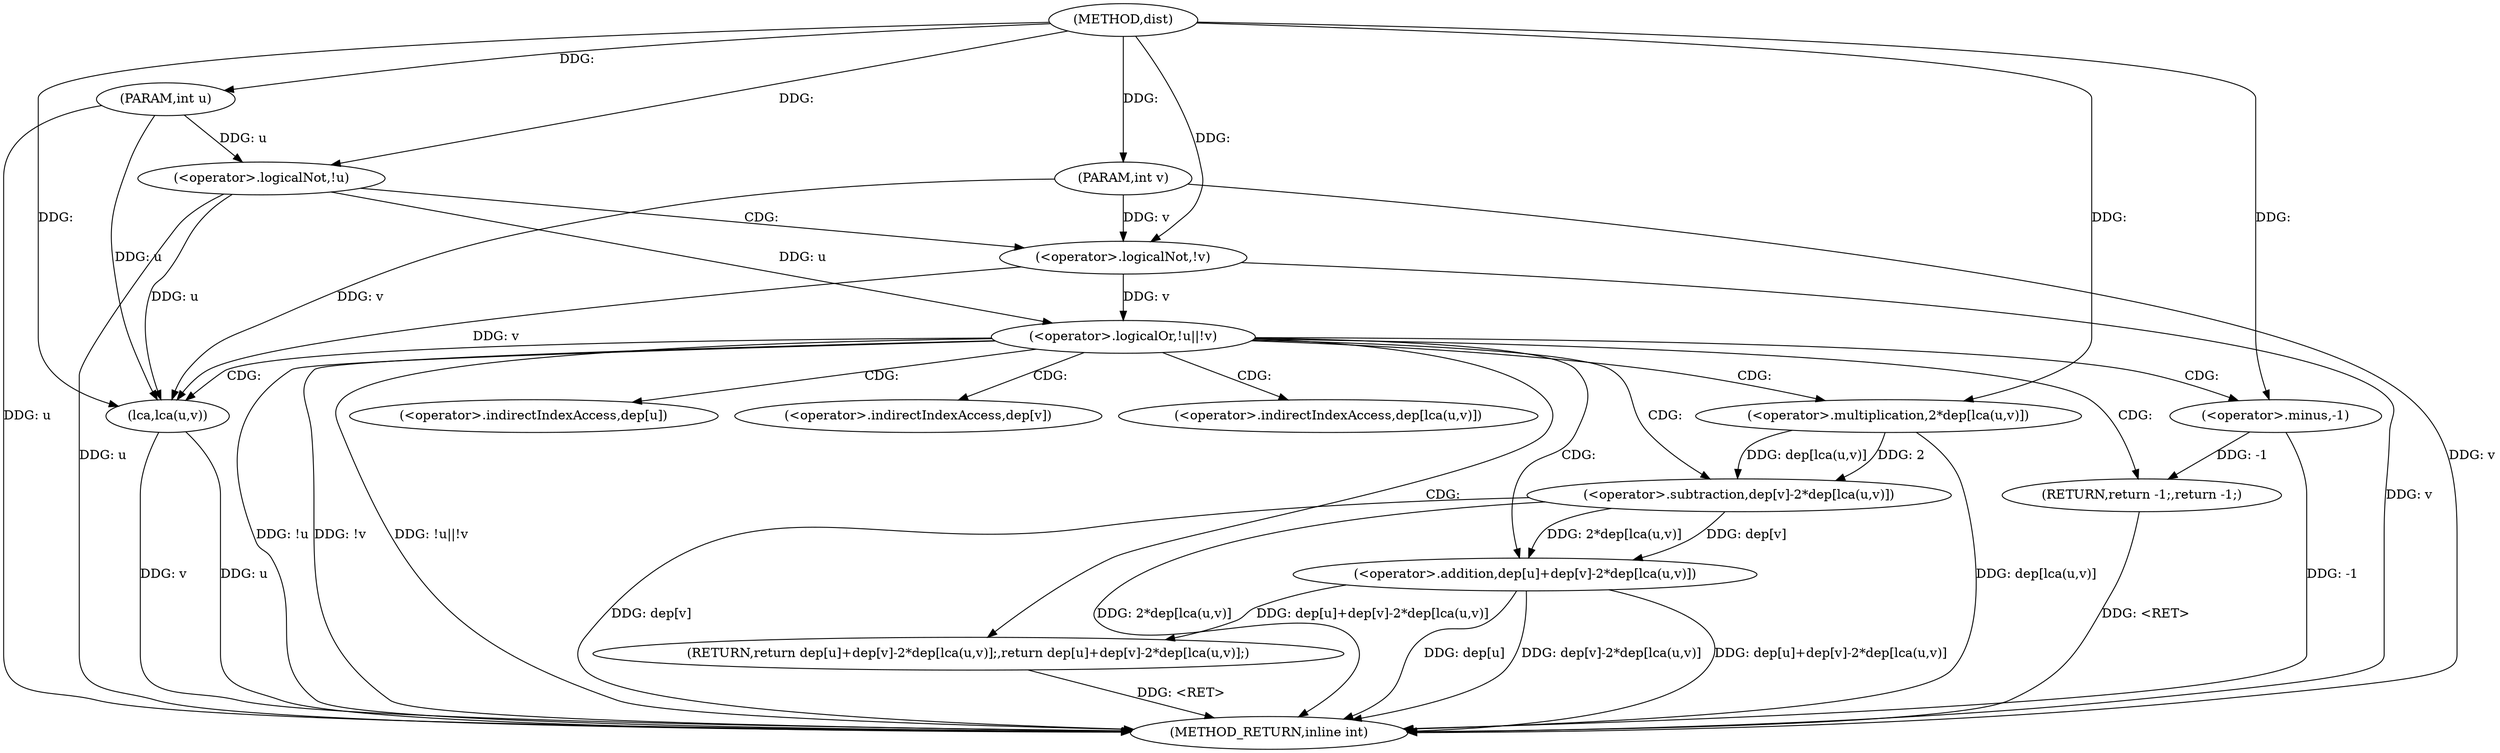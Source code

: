 digraph "dist" {  
"1000335" [label = "(METHOD,dist)" ]
"1000364" [label = "(METHOD_RETURN,inline int)" ]
"1000336" [label = "(PARAM,int u)" ]
"1000337" [label = "(PARAM,int v)" ]
"1000348" [label = "(RETURN,return dep[u]+dep[v]-2*dep[lca(u,v)];,return dep[u]+dep[v]-2*dep[lca(u,v)];)" ]
"1000340" [label = "(<operator>.logicalOr,!u||!v)" ]
"1000345" [label = "(RETURN,return -1;,return -1;)" ]
"1000349" [label = "(<operator>.addition,dep[u]+dep[v]-2*dep[lca(u,v)])" ]
"1000346" [label = "(<operator>.minus,-1)" ]
"1000341" [label = "(<operator>.logicalNot,!u)" ]
"1000343" [label = "(<operator>.logicalNot,!v)" ]
"1000353" [label = "(<operator>.subtraction,dep[v]-2*dep[lca(u,v)])" ]
"1000357" [label = "(<operator>.multiplication,2*dep[lca(u,v)])" ]
"1000361" [label = "(lca,lca(u,v))" ]
"1000350" [label = "(<operator>.indirectIndexAccess,dep[u])" ]
"1000354" [label = "(<operator>.indirectIndexAccess,dep[v])" ]
"1000359" [label = "(<operator>.indirectIndexAccess,dep[lca(u,v)])" ]
  "1000348" -> "1000364"  [ label = "DDG: <RET>"] 
  "1000345" -> "1000364"  [ label = "DDG: <RET>"] 
  "1000336" -> "1000364"  [ label = "DDG: u"] 
  "1000337" -> "1000364"  [ label = "DDG: v"] 
  "1000341" -> "1000364"  [ label = "DDG: u"] 
  "1000340" -> "1000364"  [ label = "DDG: !u"] 
  "1000343" -> "1000364"  [ label = "DDG: v"] 
  "1000340" -> "1000364"  [ label = "DDG: !v"] 
  "1000340" -> "1000364"  [ label = "DDG: !u||!v"] 
  "1000349" -> "1000364"  [ label = "DDG: dep[u]"] 
  "1000353" -> "1000364"  [ label = "DDG: dep[v]"] 
  "1000361" -> "1000364"  [ label = "DDG: u"] 
  "1000361" -> "1000364"  [ label = "DDG: v"] 
  "1000357" -> "1000364"  [ label = "DDG: dep[lca(u,v)]"] 
  "1000353" -> "1000364"  [ label = "DDG: 2*dep[lca(u,v)]"] 
  "1000349" -> "1000364"  [ label = "DDG: dep[v]-2*dep[lca(u,v)]"] 
  "1000349" -> "1000364"  [ label = "DDG: dep[u]+dep[v]-2*dep[lca(u,v)]"] 
  "1000346" -> "1000364"  [ label = "DDG: -1"] 
  "1000335" -> "1000336"  [ label = "DDG: "] 
  "1000335" -> "1000337"  [ label = "DDG: "] 
  "1000349" -> "1000348"  [ label = "DDG: dep[u]+dep[v]-2*dep[lca(u,v)]"] 
  "1000346" -> "1000345"  [ label = "DDG: -1"] 
  "1000353" -> "1000349"  [ label = "DDG: dep[v]"] 
  "1000353" -> "1000349"  [ label = "DDG: 2*dep[lca(u,v)]"] 
  "1000341" -> "1000340"  [ label = "DDG: u"] 
  "1000343" -> "1000340"  [ label = "DDG: v"] 
  "1000336" -> "1000341"  [ label = "DDG: u"] 
  "1000335" -> "1000341"  [ label = "DDG: "] 
  "1000337" -> "1000343"  [ label = "DDG: v"] 
  "1000335" -> "1000343"  [ label = "DDG: "] 
  "1000335" -> "1000346"  [ label = "DDG: "] 
  "1000357" -> "1000353"  [ label = "DDG: dep[lca(u,v)]"] 
  "1000357" -> "1000353"  [ label = "DDG: 2"] 
  "1000335" -> "1000357"  [ label = "DDG: "] 
  "1000341" -> "1000361"  [ label = "DDG: u"] 
  "1000336" -> "1000361"  [ label = "DDG: u"] 
  "1000335" -> "1000361"  [ label = "DDG: "] 
  "1000343" -> "1000361"  [ label = "DDG: v"] 
  "1000337" -> "1000361"  [ label = "DDG: v"] 
  "1000340" -> "1000359"  [ label = "CDG: "] 
  "1000340" -> "1000346"  [ label = "CDG: "] 
  "1000340" -> "1000357"  [ label = "CDG: "] 
  "1000340" -> "1000350"  [ label = "CDG: "] 
  "1000340" -> "1000348"  [ label = "CDG: "] 
  "1000340" -> "1000345"  [ label = "CDG: "] 
  "1000340" -> "1000361"  [ label = "CDG: "] 
  "1000340" -> "1000354"  [ label = "CDG: "] 
  "1000340" -> "1000353"  [ label = "CDG: "] 
  "1000340" -> "1000349"  [ label = "CDG: "] 
  "1000341" -> "1000343"  [ label = "CDG: "] 
}
